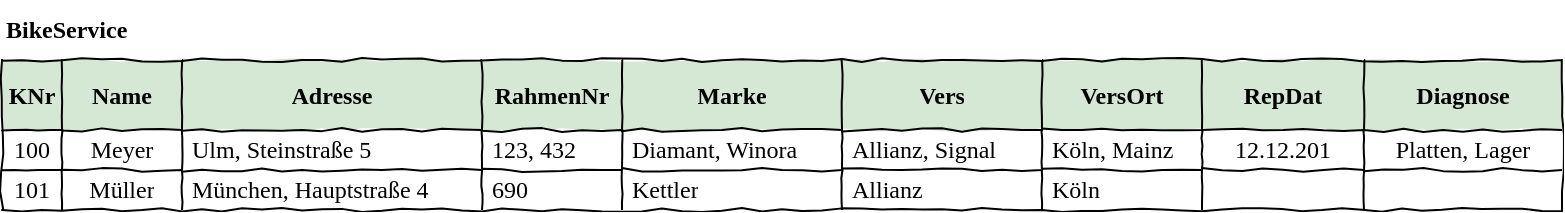 <mxfile version="13.4.5" type="device"><diagram id="b6C6gAqckI_QUd7eWxeR" name="Page-1"><mxGraphModel dx="791" dy="521" grid="1" gridSize="10" guides="1" tooltips="1" connect="1" arrows="1" fold="1" page="1" pageScale="1" pageWidth="827" pageHeight="1169" math="0" shadow="0"><root><mxCell id="0"/><mxCell id="1" parent="0"/><mxCell id="mK8x0z9qfenftQ7Wl_zX-81" value="" style="rounded=0;whiteSpace=wrap;html=1;shadow=0;comic=1;startSize=0;fillColor=#d5e8d4;fontFamily=Comic Sans MS;strokeColor=none;" parent="1" vertex="1"><mxGeometry x="40" y="170" width="780" height="35" as="geometry"/></mxCell><mxCell id="mK8x0z9qfenftQ7Wl_zX-167" value="" style="rounded=0;whiteSpace=wrap;html=1;shadow=0;comic=1;startSize=0;fontFamily=Comic Sans MS;strokeColor=none;" parent="1" vertex="1"><mxGeometry x="40" y="205" width="780" height="40" as="geometry"/></mxCell><object label="" id="mK8x0z9qfenftQ7Wl_zX-82"><mxCell style="shape=table;html=1;whiteSpace=wrap;startSize=0;container=1;collapsible=0;childLayout=tableLayout;shadow=0;comic=1;fontFamily=Comic Sans MS;horizontal=1;arcSize=42;fillColor=none;" parent="1" vertex="1"><mxGeometry x="40" y="170" width="780" height="75" as="geometry"/></mxCell></object><mxCell id="mK8x0z9qfenftQ7Wl_zX-83" value="" style="shape=partialRectangle;html=1;whiteSpace=wrap;collapsible=0;dropTarget=0;pointerEvents=0;fillColor=none;top=0;left=0;bottom=0;right=0;points=[[0,0.5],[1,0.5]];portConstraint=eastwest;fontFamily=Comic Sans MS;" parent="mK8x0z9qfenftQ7Wl_zX-82" vertex="1"><mxGeometry width="780" height="35" as="geometry"/></mxCell><mxCell id="mK8x0z9qfenftQ7Wl_zX-84" value="&lt;span style=&quot;font-weight: 700&quot;&gt;KNr&lt;/span&gt;" style="shape=partialRectangle;html=1;whiteSpace=wrap;connectable=0;top=0;left=0;bottom=0;right=0;overflow=hidden;fontFamily=Comic Sans MS;strokeColor=#82b366;comic=1;fillColor=none;" parent="mK8x0z9qfenftQ7Wl_zX-83" vertex="1"><mxGeometry width="30" height="35" as="geometry"/></mxCell><mxCell id="mK8x0z9qfenftQ7Wl_zX-85" value="&lt;span style=&quot;font-weight: 700&quot;&gt;Name&lt;/span&gt;" style="shape=partialRectangle;html=1;whiteSpace=wrap;connectable=0;top=0;left=0;bottom=0;right=0;overflow=hidden;fontFamily=Comic Sans MS;strokeColor=#82b366;comic=1;fillColor=none;" parent="mK8x0z9qfenftQ7Wl_zX-83" vertex="1"><mxGeometry x="30" width="60" height="35" as="geometry"/></mxCell><mxCell id="mK8x0z9qfenftQ7Wl_zX-86" value="&lt;b&gt;Adresse&lt;/b&gt;" style="shape=partialRectangle;html=1;whiteSpace=wrap;connectable=0;top=0;left=0;bottom=0;right=0;overflow=hidden;fontFamily=Comic Sans MS;strokeColor=#82b366;comic=1;fillColor=none;" parent="mK8x0z9qfenftQ7Wl_zX-83" vertex="1"><mxGeometry x="90" width="150" height="35" as="geometry"/></mxCell><mxCell id="mK8x0z9qfenftQ7Wl_zX-87" value="&lt;span style=&quot;font-weight: 700&quot;&gt;RahmenNr&lt;br&gt;&lt;/span&gt;" style="shape=partialRectangle;html=1;whiteSpace=wrap;connectable=0;top=0;left=0;bottom=0;right=0;overflow=hidden;fontFamily=Comic Sans MS;strokeColor=#82b366;comic=1;fillColor=none;" parent="mK8x0z9qfenftQ7Wl_zX-83" vertex="1"><mxGeometry x="240" width="70" height="35" as="geometry"/></mxCell><mxCell id="mK8x0z9qfenftQ7Wl_zX-88" value="&lt;span style=&quot;font-weight: 700&quot;&gt;Marke&lt;/span&gt;" style="shape=partialRectangle;html=1;whiteSpace=wrap;connectable=0;top=0;left=0;bottom=0;right=0;overflow=hidden;fontFamily=Comic Sans MS;strokeColor=#82b366;comic=1;fillColor=none;" parent="mK8x0z9qfenftQ7Wl_zX-83" vertex="1"><mxGeometry x="310" width="110" height="35" as="geometry"/></mxCell><mxCell id="mK8x0z9qfenftQ7Wl_zX-89" value="&lt;span style=&quot;font-weight: 700&quot;&gt;Vers&lt;/span&gt;" style="shape=partialRectangle;html=1;whiteSpace=wrap;connectable=0;top=0;left=0;bottom=0;right=0;overflow=hidden;fontFamily=Comic Sans MS;strokeColor=#82b366;comic=1;fillColor=none;" parent="mK8x0z9qfenftQ7Wl_zX-83" vertex="1"><mxGeometry x="420" width="100" height="35" as="geometry"/></mxCell><mxCell id="mK8x0z9qfenftQ7Wl_zX-104" value="VersOrt" style="shape=partialRectangle;html=1;whiteSpace=wrap;connectable=0;top=0;left=0;bottom=0;right=0;overflow=hidden;fontFamily=Comic Sans MS;strokeColor=#82b366;comic=1;fillColor=none;fontStyle=1" parent="mK8x0z9qfenftQ7Wl_zX-83" vertex="1"><mxGeometry x="520" width="80" height="35" as="geometry"/></mxCell><mxCell id="mK8x0z9qfenftQ7Wl_zX-107" value="RepDat" style="shape=partialRectangle;html=1;whiteSpace=wrap;connectable=0;top=0;left=0;bottom=0;right=0;overflow=hidden;fontFamily=Comic Sans MS;strokeColor=#82b366;comic=1;fillColor=none;fontStyle=1" parent="mK8x0z9qfenftQ7Wl_zX-83" vertex="1"><mxGeometry x="600" width="81" height="35" as="geometry"/></mxCell><mxCell id="Y1ACG_sYCvIvzGoD5tSV-1" value="Diagnose" style="shape=partialRectangle;html=1;whiteSpace=wrap;connectable=0;top=0;left=0;bottom=0;right=0;overflow=hidden;fontFamily=Comic Sans MS;strokeColor=#82b366;comic=1;fillColor=none;fontStyle=1" vertex="1" parent="mK8x0z9qfenftQ7Wl_zX-83"><mxGeometry x="681" width="99" height="35" as="geometry"/></mxCell><mxCell id="mK8x0z9qfenftQ7Wl_zX-90" value="" style="shape=partialRectangle;html=1;whiteSpace=wrap;collapsible=0;dropTarget=0;pointerEvents=0;fillColor=none;top=0;left=0;bottom=0;right=0;points=[[0,0.5],[1,0.5]];portConstraint=eastwest;fontFamily=Comic Sans MS;" parent="mK8x0z9qfenftQ7Wl_zX-82" vertex="1"><mxGeometry y="35" width="780" height="20" as="geometry"/></mxCell><mxCell id="mK8x0z9qfenftQ7Wl_zX-91" value="100" style="shape=partialRectangle;html=1;whiteSpace=wrap;connectable=0;fillColor=none;top=0;left=0;bottom=0;right=0;overflow=hidden;fontFamily=Comic Sans MS;" parent="mK8x0z9qfenftQ7Wl_zX-90" vertex="1"><mxGeometry width="30" height="20" as="geometry"/></mxCell><mxCell id="mK8x0z9qfenftQ7Wl_zX-92" value="Meyer" style="shape=partialRectangle;html=1;whiteSpace=wrap;connectable=0;fillColor=none;top=0;left=0;bottom=0;right=0;overflow=hidden;fontFamily=Comic Sans MS;" parent="mK8x0z9qfenftQ7Wl_zX-90" vertex="1"><mxGeometry x="30" width="60" height="20" as="geometry"/></mxCell><mxCell id="mK8x0z9qfenftQ7Wl_zX-93" value="&amp;nbsp;Ulm, Steinstraße 5" style="shape=partialRectangle;html=1;whiteSpace=wrap;connectable=0;fillColor=none;top=0;left=0;bottom=0;right=0;overflow=hidden;fontFamily=Comic Sans MS;align=left;" parent="mK8x0z9qfenftQ7Wl_zX-90" vertex="1"><mxGeometry x="90" width="150" height="20" as="geometry"/></mxCell><mxCell id="mK8x0z9qfenftQ7Wl_zX-94" value="&amp;nbsp;123, 432" style="shape=partialRectangle;html=1;whiteSpace=wrap;connectable=0;fillColor=none;top=0;left=0;bottom=0;right=0;overflow=hidden;fontFamily=Comic Sans MS;align=left;" parent="mK8x0z9qfenftQ7Wl_zX-90" vertex="1"><mxGeometry x="240" width="70" height="20" as="geometry"/></mxCell><mxCell id="mK8x0z9qfenftQ7Wl_zX-95" value="&amp;nbsp;Diamant, Winora" style="shape=partialRectangle;html=1;whiteSpace=wrap;connectable=0;fillColor=none;top=0;left=0;bottom=0;right=0;overflow=hidden;fontFamily=Comic Sans MS;align=left;" parent="mK8x0z9qfenftQ7Wl_zX-90" vertex="1"><mxGeometry x="310" width="110" height="20" as="geometry"/></mxCell><mxCell id="mK8x0z9qfenftQ7Wl_zX-96" value="&amp;nbsp;Allianz, Signal" style="shape=partialRectangle;html=1;whiteSpace=wrap;connectable=0;fillColor=none;top=0;left=0;bottom=0;right=0;overflow=hidden;fontFamily=Comic Sans MS;align=left;" parent="mK8x0z9qfenftQ7Wl_zX-90" vertex="1"><mxGeometry x="420" width="100" height="20" as="geometry"/></mxCell><mxCell id="mK8x0z9qfenftQ7Wl_zX-105" value="&amp;nbsp;Köln, Mainz" style="shape=partialRectangle;html=1;whiteSpace=wrap;connectable=0;fillColor=none;top=0;left=0;bottom=0;right=0;overflow=hidden;fontFamily=Comic Sans MS;align=left;" parent="mK8x0z9qfenftQ7Wl_zX-90" vertex="1"><mxGeometry x="520" width="80" height="20" as="geometry"/></mxCell><mxCell id="mK8x0z9qfenftQ7Wl_zX-108" value="12.12.201" style="shape=partialRectangle;html=1;whiteSpace=wrap;connectable=0;fillColor=none;top=0;left=0;bottom=0;right=0;overflow=hidden;fontFamily=Comic Sans MS;" parent="mK8x0z9qfenftQ7Wl_zX-90" vertex="1"><mxGeometry x="600" width="81" height="20" as="geometry"/></mxCell><mxCell id="Y1ACG_sYCvIvzGoD5tSV-2" value="Platten, Lager" style="shape=partialRectangle;html=1;whiteSpace=wrap;connectable=0;fillColor=none;top=0;left=0;bottom=0;right=0;overflow=hidden;fontFamily=Comic Sans MS;" vertex="1" parent="mK8x0z9qfenftQ7Wl_zX-90"><mxGeometry x="681" width="99" height="20" as="geometry"/></mxCell><mxCell id="mK8x0z9qfenftQ7Wl_zX-97" style="shape=partialRectangle;html=1;whiteSpace=wrap;collapsible=0;dropTarget=0;pointerEvents=0;fillColor=none;top=0;left=0;bottom=0;right=0;points=[[0,0.5],[1,0.5]];portConstraint=eastwest;fontFamily=Comic Sans MS;" parent="mK8x0z9qfenftQ7Wl_zX-82" vertex="1"><mxGeometry y="55" width="780" height="20" as="geometry"/></mxCell><mxCell id="mK8x0z9qfenftQ7Wl_zX-98" value="101" style="shape=partialRectangle;html=1;whiteSpace=wrap;connectable=0;fillColor=none;top=0;left=0;bottom=0;right=0;overflow=hidden;fontFamily=Comic Sans MS;" parent="mK8x0z9qfenftQ7Wl_zX-97" vertex="1"><mxGeometry width="30" height="20" as="geometry"/></mxCell><mxCell id="mK8x0z9qfenftQ7Wl_zX-99" value="Müller" style="shape=partialRectangle;html=1;whiteSpace=wrap;connectable=0;fillColor=none;top=0;left=0;bottom=0;right=0;overflow=hidden;fontFamily=Comic Sans MS;" parent="mK8x0z9qfenftQ7Wl_zX-97" vertex="1"><mxGeometry x="30" width="60" height="20" as="geometry"/></mxCell><mxCell id="mK8x0z9qfenftQ7Wl_zX-100" value="&lt;span&gt;&amp;nbsp;München, Hauptstraße 4&lt;/span&gt;" style="shape=partialRectangle;html=1;whiteSpace=wrap;connectable=0;fillColor=none;top=0;left=0;bottom=0;right=0;overflow=hidden;fontFamily=Comic Sans MS;align=left;" parent="mK8x0z9qfenftQ7Wl_zX-97" vertex="1"><mxGeometry x="90" width="150" height="20" as="geometry"/></mxCell><mxCell id="mK8x0z9qfenftQ7Wl_zX-101" value="&amp;nbsp;690" style="shape=partialRectangle;html=1;whiteSpace=wrap;connectable=0;fillColor=none;top=0;left=0;bottom=0;right=0;overflow=hidden;fontFamily=Comic Sans MS;align=left;" parent="mK8x0z9qfenftQ7Wl_zX-97" vertex="1"><mxGeometry x="240" width="70" height="20" as="geometry"/></mxCell><mxCell id="mK8x0z9qfenftQ7Wl_zX-102" value="&lt;span&gt;&amp;nbsp;Kettler&lt;/span&gt;" style="shape=partialRectangle;html=1;whiteSpace=wrap;connectable=0;fillColor=none;top=0;left=0;bottom=0;right=0;overflow=hidden;fontFamily=Comic Sans MS;align=left;" parent="mK8x0z9qfenftQ7Wl_zX-97" vertex="1"><mxGeometry x="310" width="110" height="20" as="geometry"/></mxCell><mxCell id="mK8x0z9qfenftQ7Wl_zX-103" value="&lt;span&gt;&amp;nbsp;Allianz&lt;/span&gt;" style="shape=partialRectangle;html=1;whiteSpace=wrap;connectable=0;fillColor=none;top=0;left=0;bottom=0;right=0;overflow=hidden;fontFamily=Comic Sans MS;align=left;" parent="mK8x0z9qfenftQ7Wl_zX-97" vertex="1"><mxGeometry x="420" width="100" height="20" as="geometry"/></mxCell><mxCell id="mK8x0z9qfenftQ7Wl_zX-106" value="&amp;nbsp;Köln" style="shape=partialRectangle;html=1;whiteSpace=wrap;connectable=0;fillColor=none;top=0;left=0;bottom=0;right=0;overflow=hidden;fontFamily=Comic Sans MS;align=left;" parent="mK8x0z9qfenftQ7Wl_zX-97" vertex="1"><mxGeometry x="520" width="80" height="20" as="geometry"/></mxCell><mxCell id="mK8x0z9qfenftQ7Wl_zX-109" value="" style="shape=partialRectangle;html=1;whiteSpace=wrap;connectable=0;fillColor=none;top=0;left=0;bottom=0;right=0;overflow=hidden;fontFamily=Comic Sans MS;" parent="mK8x0z9qfenftQ7Wl_zX-97" vertex="1"><mxGeometry x="600" width="81" height="20" as="geometry"/></mxCell><mxCell id="Y1ACG_sYCvIvzGoD5tSV-3" style="shape=partialRectangle;html=1;whiteSpace=wrap;connectable=0;fillColor=none;top=0;left=0;bottom=0;right=0;overflow=hidden;fontFamily=Comic Sans MS;" vertex="1" parent="mK8x0z9qfenftQ7Wl_zX-97"><mxGeometry x="681" width="99" height="20" as="geometry"/></mxCell><mxCell id="mK8x0z9qfenftQ7Wl_zX-141" value="&lt;b&gt;BikeService&lt;/b&gt;" style="text;html=1;strokeColor=none;fillColor=none;align=left;verticalAlign=middle;whiteSpace=wrap;rounded=0;shadow=0;comic=1;startSize=0;fontFamily=Comic Sans MS;" parent="1" vertex="1"><mxGeometry x="40" y="140" width="90" height="30" as="geometry"/></mxCell></root></mxGraphModel></diagram></mxfile>